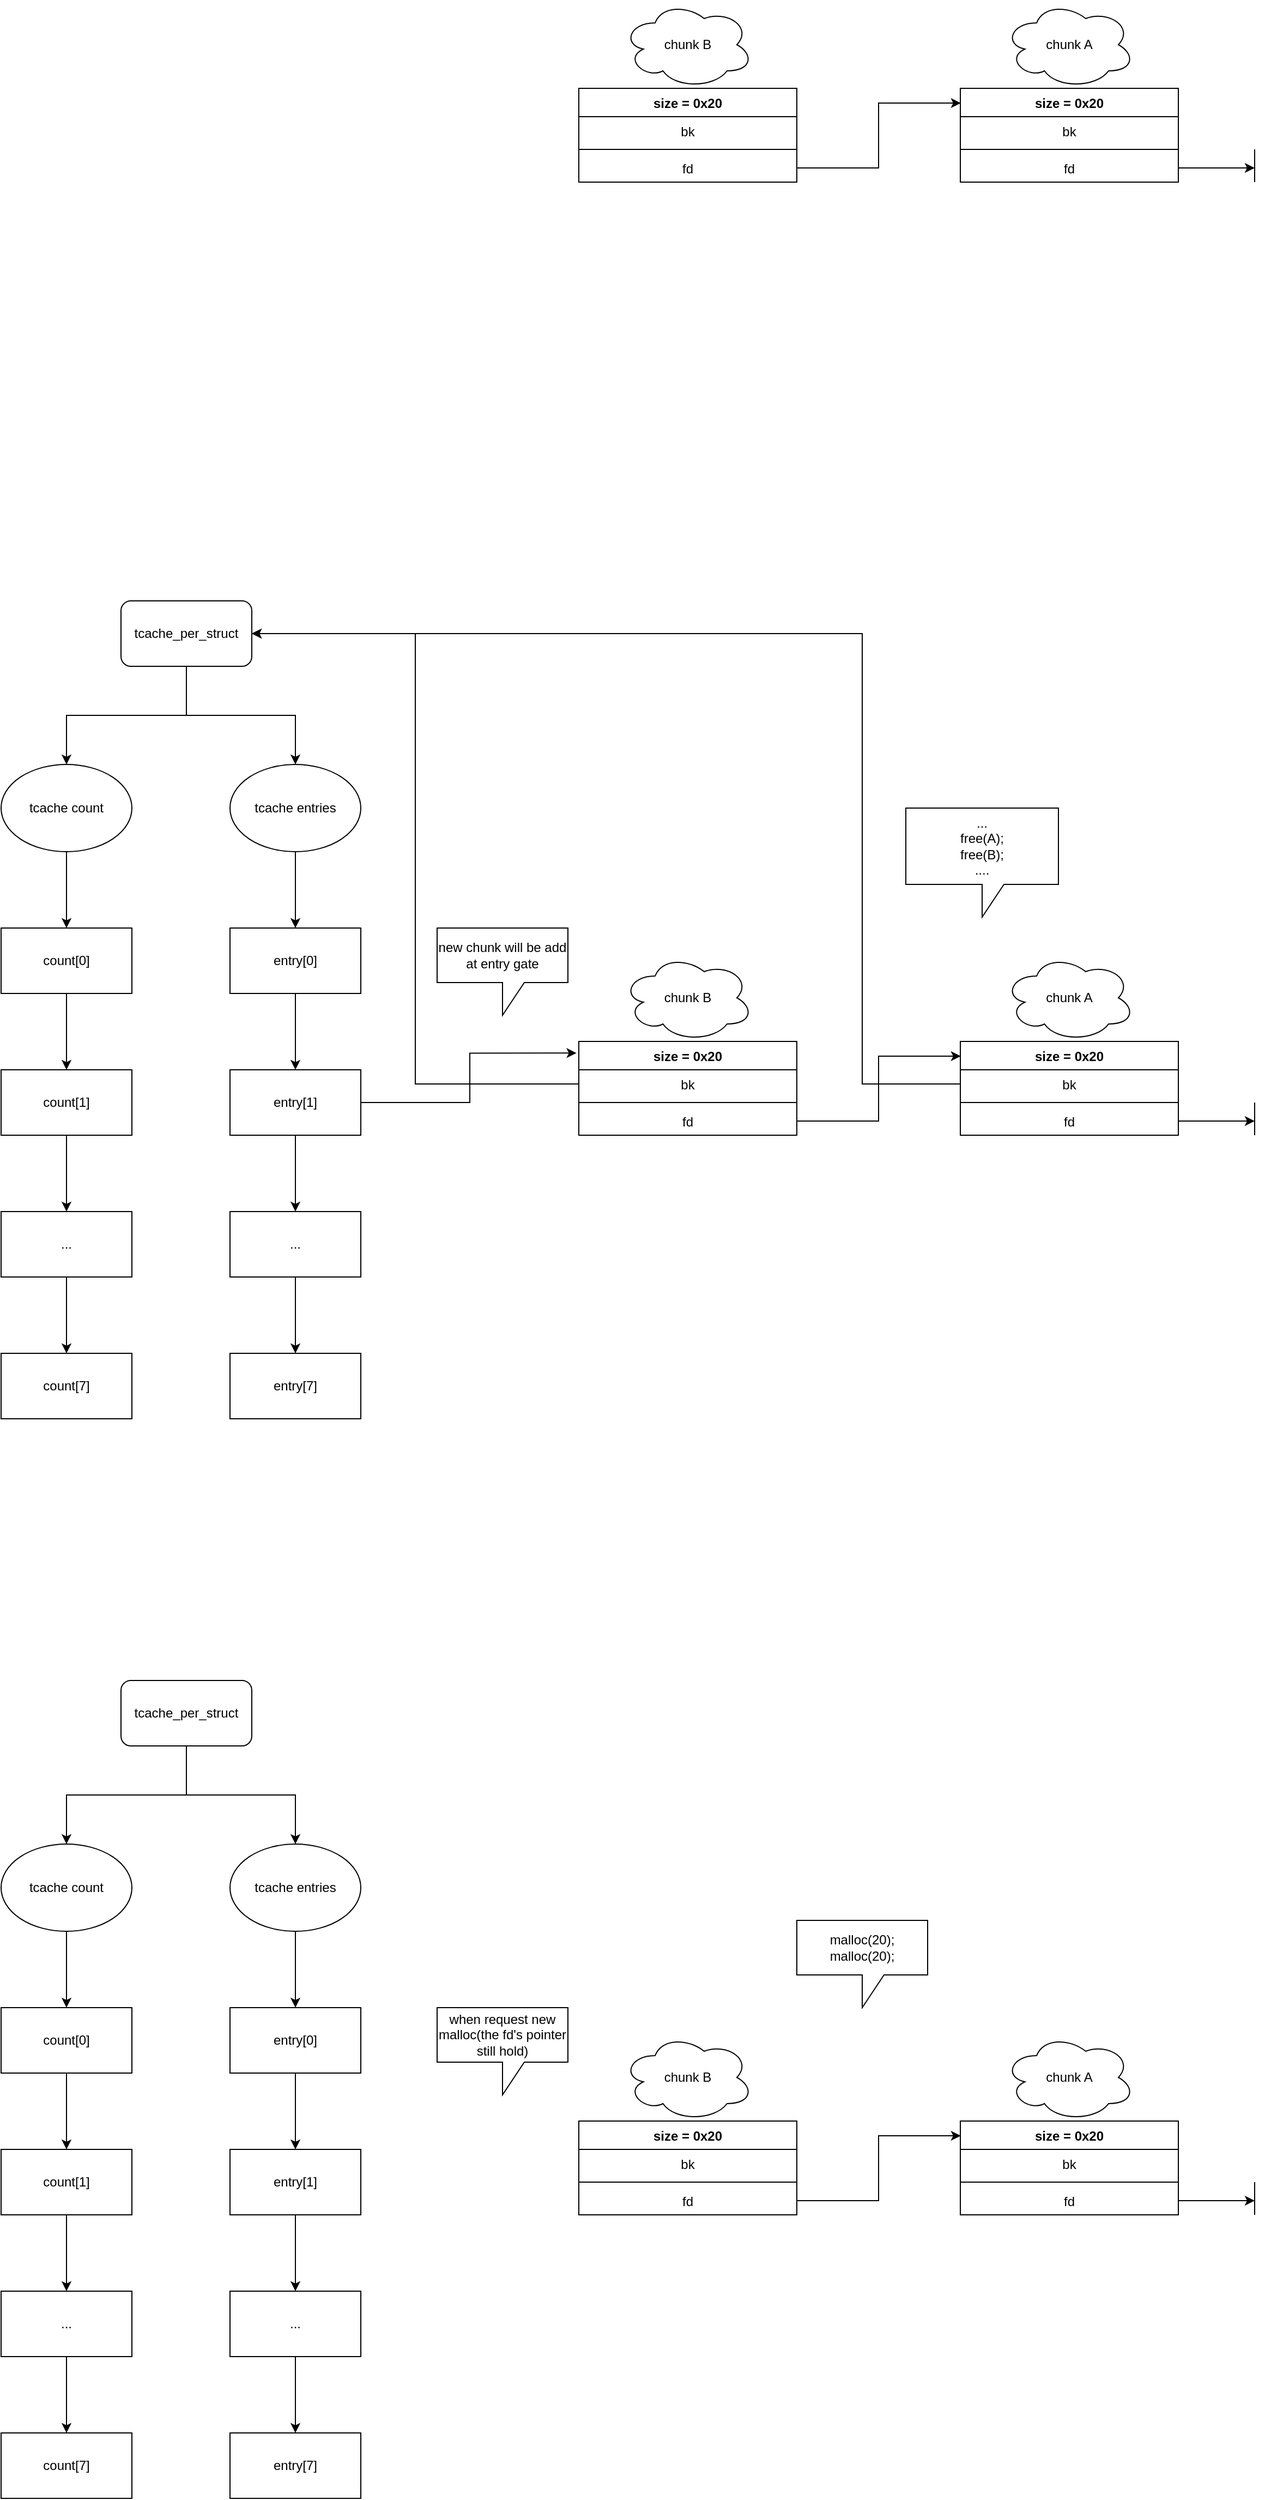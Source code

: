 <mxfile version="14.2.4" type="github"><diagram id="-8XDl7vHKHeF903jc7jv" name="Page-1"><mxGraphModel dx="976" dy="1631" grid="1" gridSize="10" guides="1" tooltips="1" connect="1" arrows="1" fold="1" page="1" pageScale="1" pageWidth="850" pageHeight="1100" math="0" shadow="0"><root><mxCell id="0"/><mxCell id="1" parent="0"/><mxCell id="lhUvf74JOJdQG6RIQKbp-2" value="size = 0x20" style="swimlane;fontStyle=1;align=center;verticalAlign=top;childLayout=stackLayout;horizontal=1;startSize=26;horizontalStack=0;resizeParent=1;resizeParentMax=0;resizeLast=0;collapsible=1;marginBottom=0;" parent="1" vertex="1"><mxGeometry x="670" y="214" width="200" height="86" as="geometry"/></mxCell><mxCell id="lhUvf74JOJdQG6RIQKbp-3" value="bk" style="text;strokeColor=none;fillColor=none;align=center;verticalAlign=top;spacingLeft=4;spacingRight=4;overflow=hidden;rotatable=0;points=[[0,0.5],[1,0.5]];portConstraint=eastwest;" parent="lhUvf74JOJdQG6RIQKbp-2" vertex="1"><mxGeometry y="26" width="200" height="26" as="geometry"/></mxCell><mxCell id="lhUvf74JOJdQG6RIQKbp-4" value="" style="line;strokeWidth=1;fillColor=none;align=left;verticalAlign=middle;spacingTop=-1;spacingLeft=3;spacingRight=3;rotatable=0;labelPosition=right;points=[];portConstraint=eastwest;" parent="lhUvf74JOJdQG6RIQKbp-2" vertex="1"><mxGeometry y="52" width="200" height="8" as="geometry"/></mxCell><mxCell id="lhUvf74JOJdQG6RIQKbp-5" value="fd" style="text;strokeColor=none;fillColor=none;align=center;verticalAlign=top;spacingLeft=4;spacingRight=4;overflow=hidden;rotatable=0;points=[[0,0.5],[1,0.5]];portConstraint=eastwest;" parent="lhUvf74JOJdQG6RIQKbp-2" vertex="1"><mxGeometry y="60" width="200" height="26" as="geometry"/></mxCell><mxCell id="lhUvf74JOJdQG6RIQKbp-32" style="edgeStyle=orthogonalEdgeStyle;rounded=0;orthogonalLoop=1;jettySize=auto;html=1;" parent="1" source="lhUvf74JOJdQG6RIQKbp-25" target="lhUvf74JOJdQG6RIQKbp-31" edge="1"><mxGeometry relative="1" as="geometry"/></mxCell><mxCell id="lhUvf74JOJdQG6RIQKbp-25" value="tcache entries" style="ellipse;whiteSpace=wrap;html=1;align=center;" parent="1" vertex="1"><mxGeometry x="350" y="-40" width="120" height="80" as="geometry"/></mxCell><mxCell id="lhUvf74JOJdQG6RIQKbp-28" style="edgeStyle=orthogonalEdgeStyle;rounded=0;orthogonalLoop=1;jettySize=auto;html=1;entryX=-0.011;entryY=0.124;entryDx=0;entryDy=0;entryPerimeter=0;" parent="1" source="lhUvf74JOJdQG6RIQKbp-26" target="lhUvf74JOJdQG6RIQKbp-2" edge="1"><mxGeometry relative="1" as="geometry"/></mxCell><mxCell id="lhUvf74JOJdQG6RIQKbp-44" style="edgeStyle=orthogonalEdgeStyle;rounded=0;orthogonalLoop=1;jettySize=auto;html=1;" parent="1" source="lhUvf74JOJdQG6RIQKbp-26" target="lhUvf74JOJdQG6RIQKbp-45" edge="1"><mxGeometry relative="1" as="geometry"><mxPoint x="410" y="410" as="targetPoint"/></mxGeometry></mxCell><mxCell id="lhUvf74JOJdQG6RIQKbp-26" value="entry[1]" style="rounded=0;whiteSpace=wrap;html=1;align=center;" parent="1" vertex="1"><mxGeometry x="350" y="240" width="120" height="60" as="geometry"/></mxCell><mxCell id="lhUvf74JOJdQG6RIQKbp-33" style="edgeStyle=orthogonalEdgeStyle;rounded=0;orthogonalLoop=1;jettySize=auto;html=1;" parent="1" source="lhUvf74JOJdQG6RIQKbp-31" target="lhUvf74JOJdQG6RIQKbp-26" edge="1"><mxGeometry relative="1" as="geometry"/></mxCell><mxCell id="lhUvf74JOJdQG6RIQKbp-31" value="entry[0]" style="rounded=0;whiteSpace=wrap;html=1;align=center;" parent="1" vertex="1"><mxGeometry x="350" y="110" width="120" height="60" as="geometry"/></mxCell><mxCell id="lhUvf74JOJdQG6RIQKbp-47" style="edgeStyle=orthogonalEdgeStyle;rounded=0;orthogonalLoop=1;jettySize=auto;html=1;" parent="1" source="lhUvf74JOJdQG6RIQKbp-45" target="lhUvf74JOJdQG6RIQKbp-46" edge="1"><mxGeometry relative="1" as="geometry"/></mxCell><mxCell id="lhUvf74JOJdQG6RIQKbp-45" value="..." style="rounded=0;whiteSpace=wrap;html=1;align=center;" parent="1" vertex="1"><mxGeometry x="350" y="370" width="120" height="60" as="geometry"/></mxCell><mxCell id="lhUvf74JOJdQG6RIQKbp-46" value="entry[7]" style="rounded=0;whiteSpace=wrap;html=1;align=center;" parent="1" vertex="1"><mxGeometry x="350" y="500" width="120" height="60" as="geometry"/></mxCell><mxCell id="lhUvf74JOJdQG6RIQKbp-48" value="size = 0x20" style="swimlane;fontStyle=1;align=center;verticalAlign=top;childLayout=stackLayout;horizontal=1;startSize=26;horizontalStack=0;resizeParent=1;resizeParentMax=0;resizeLast=0;collapsible=1;marginBottom=0;" parent="1" vertex="1"><mxGeometry x="1020" y="214" width="200" height="86" as="geometry"/></mxCell><mxCell id="lhUvf74JOJdQG6RIQKbp-49" value="bk" style="text;strokeColor=none;fillColor=none;align=center;verticalAlign=top;spacingLeft=4;spacingRight=4;overflow=hidden;rotatable=0;points=[[0,0.5],[1,0.5]];portConstraint=eastwest;" parent="lhUvf74JOJdQG6RIQKbp-48" vertex="1"><mxGeometry y="26" width="200" height="26" as="geometry"/></mxCell><mxCell id="lhUvf74JOJdQG6RIQKbp-50" value="" style="line;strokeWidth=1;fillColor=none;align=left;verticalAlign=middle;spacingTop=-1;spacingLeft=3;spacingRight=3;rotatable=0;labelPosition=right;points=[];portConstraint=eastwest;" parent="lhUvf74JOJdQG6RIQKbp-48" vertex="1"><mxGeometry y="52" width="200" height="8" as="geometry"/></mxCell><mxCell id="lhUvf74JOJdQG6RIQKbp-51" value="fd" style="text;strokeColor=none;fillColor=none;align=center;verticalAlign=top;spacingLeft=4;spacingRight=4;overflow=hidden;rotatable=0;points=[[0,0.5],[1,0.5]];portConstraint=eastwest;" parent="lhUvf74JOJdQG6RIQKbp-48" vertex="1"><mxGeometry y="60" width="200" height="26" as="geometry"/></mxCell><mxCell id="lhUvf74JOJdQG6RIQKbp-52" style="edgeStyle=orthogonalEdgeStyle;rounded=0;orthogonalLoop=1;jettySize=auto;html=1;entryX=0.002;entryY=0.157;entryDx=0;entryDy=0;entryPerimeter=0;" parent="1" source="lhUvf74JOJdQG6RIQKbp-5" target="lhUvf74JOJdQG6RIQKbp-48" edge="1"><mxGeometry relative="1" as="geometry"/></mxCell><mxCell id="lhUvf74JOJdQG6RIQKbp-56" value="" style="endArrow=none;html=1;" parent="1" edge="1"><mxGeometry width="50" height="50" relative="1" as="geometry"><mxPoint x="1290" y="300" as="sourcePoint"/><mxPoint x="1290" y="270" as="targetPoint"/></mxGeometry></mxCell><mxCell id="lhUvf74JOJdQG6RIQKbp-57" style="edgeStyle=orthogonalEdgeStyle;rounded=0;orthogonalLoop=1;jettySize=auto;html=1;" parent="1" source="lhUvf74JOJdQG6RIQKbp-51" edge="1"><mxGeometry relative="1" as="geometry"><mxPoint x="1290.0" y="287" as="targetPoint"/></mxGeometry></mxCell><mxCell id="lhUvf74JOJdQG6RIQKbp-66" style="edgeStyle=orthogonalEdgeStyle;rounded=0;orthogonalLoop=1;jettySize=auto;html=1;" parent="1" source="lhUvf74JOJdQG6RIQKbp-60" target="lhUvf74JOJdQG6RIQKbp-61" edge="1"><mxGeometry relative="1" as="geometry"/></mxCell><mxCell id="lhUvf74JOJdQG6RIQKbp-60" value="tcache count" style="ellipse;whiteSpace=wrap;html=1;align=center;" parent="1" vertex="1"><mxGeometry x="140" y="-40" width="120" height="80" as="geometry"/></mxCell><mxCell id="lhUvf74JOJdQG6RIQKbp-67" style="edgeStyle=orthogonalEdgeStyle;rounded=0;orthogonalLoop=1;jettySize=auto;html=1;" parent="1" source="lhUvf74JOJdQG6RIQKbp-61" target="lhUvf74JOJdQG6RIQKbp-62" edge="1"><mxGeometry relative="1" as="geometry"/></mxCell><mxCell id="lhUvf74JOJdQG6RIQKbp-61" value="count[0]" style="rounded=0;whiteSpace=wrap;html=1;align=center;" parent="1" vertex="1"><mxGeometry x="140" y="110" width="120" height="60" as="geometry"/></mxCell><mxCell id="lhUvf74JOJdQG6RIQKbp-68" style="edgeStyle=orthogonalEdgeStyle;rounded=0;orthogonalLoop=1;jettySize=auto;html=1;" parent="1" source="lhUvf74JOJdQG6RIQKbp-62" target="lhUvf74JOJdQG6RIQKbp-64" edge="1"><mxGeometry relative="1" as="geometry"/></mxCell><mxCell id="lhUvf74JOJdQG6RIQKbp-62" value="count[1]" style="rounded=0;whiteSpace=wrap;html=1;align=center;" parent="1" vertex="1"><mxGeometry x="140" y="240" width="120" height="60" as="geometry"/></mxCell><mxCell id="lhUvf74JOJdQG6RIQKbp-69" style="edgeStyle=orthogonalEdgeStyle;rounded=0;orthogonalLoop=1;jettySize=auto;html=1;" parent="1" source="lhUvf74JOJdQG6RIQKbp-64" target="lhUvf74JOJdQG6RIQKbp-65" edge="1"><mxGeometry relative="1" as="geometry"/></mxCell><mxCell id="lhUvf74JOJdQG6RIQKbp-64" value="..." style="rounded=0;whiteSpace=wrap;html=1;align=center;" parent="1" vertex="1"><mxGeometry x="140" y="370" width="120" height="60" as="geometry"/></mxCell><mxCell id="lhUvf74JOJdQG6RIQKbp-65" value="count[7]" style="rounded=0;whiteSpace=wrap;html=1;align=center;" parent="1" vertex="1"><mxGeometry x="140" y="500" width="120" height="60" as="geometry"/></mxCell><mxCell id="lhUvf74JOJdQG6RIQKbp-74" style="edgeStyle=orthogonalEdgeStyle;rounded=0;orthogonalLoop=1;jettySize=auto;html=1;" parent="1" source="lhUvf74JOJdQG6RIQKbp-71" target="lhUvf74JOJdQG6RIQKbp-60" edge="1"><mxGeometry relative="1" as="geometry"/></mxCell><mxCell id="lhUvf74JOJdQG6RIQKbp-75" style="edgeStyle=orthogonalEdgeStyle;rounded=0;orthogonalLoop=1;jettySize=auto;html=1;" parent="1" source="lhUvf74JOJdQG6RIQKbp-71" target="lhUvf74JOJdQG6RIQKbp-25" edge="1"><mxGeometry relative="1" as="geometry"/></mxCell><mxCell id="lhUvf74JOJdQG6RIQKbp-71" value="tcache_per_struct" style="rounded=1;whiteSpace=wrap;html=1;align=center;" parent="1" vertex="1"><mxGeometry x="250" y="-190" width="120" height="60" as="geometry"/></mxCell><mxCell id="lhUvf74JOJdQG6RIQKbp-72" style="edgeStyle=orthogonalEdgeStyle;rounded=0;orthogonalLoop=1;jettySize=auto;html=1;entryX=1;entryY=0.5;entryDx=0;entryDy=0;" parent="1" source="lhUvf74JOJdQG6RIQKbp-3" target="lhUvf74JOJdQG6RIQKbp-71" edge="1"><mxGeometry relative="1" as="geometry"/></mxCell><mxCell id="lhUvf74JOJdQG6RIQKbp-73" style="edgeStyle=orthogonalEdgeStyle;rounded=0;orthogonalLoop=1;jettySize=auto;html=1;entryX=1;entryY=0.5;entryDx=0;entryDy=0;" parent="1" source="lhUvf74JOJdQG6RIQKbp-49" target="lhUvf74JOJdQG6RIQKbp-71" edge="1"><mxGeometry relative="1" as="geometry"><Array as="points"><mxPoint x="930" y="253"/><mxPoint x="930" y="-160"/></Array></mxGeometry></mxCell><mxCell id="lhUvf74JOJdQG6RIQKbp-76" value="new chunk will be add at entry gate" style="shape=callout;whiteSpace=wrap;html=1;perimeter=calloutPerimeter;align=center;" parent="1" vertex="1"><mxGeometry x="540" y="110" width="120" height="80" as="geometry"/></mxCell><mxCell id="lhUvf74JOJdQG6RIQKbp-77" value="chunk B" style="ellipse;shape=cloud;whiteSpace=wrap;html=1;align=center;" parent="1" vertex="1"><mxGeometry x="710" y="134" width="120" height="80" as="geometry"/></mxCell><mxCell id="lhUvf74JOJdQG6RIQKbp-78" value="chunk A" style="ellipse;shape=cloud;whiteSpace=wrap;html=1;align=center;" parent="1" vertex="1"><mxGeometry x="1060" y="134" width="120" height="80" as="geometry"/></mxCell><mxCell id="lhUvf74JOJdQG6RIQKbp-79" value="size = 0x20" style="swimlane;fontStyle=1;align=center;verticalAlign=top;childLayout=stackLayout;horizontal=1;startSize=26;horizontalStack=0;resizeParent=1;resizeParentMax=0;resizeLast=0;collapsible=1;marginBottom=0;" parent="1" vertex="1"><mxGeometry x="670" y="1204" width="200" height="86" as="geometry"/></mxCell><mxCell id="lhUvf74JOJdQG6RIQKbp-80" value="bk" style="text;strokeColor=none;fillColor=none;align=center;verticalAlign=top;spacingLeft=4;spacingRight=4;overflow=hidden;rotatable=0;points=[[0,0.5],[1,0.5]];portConstraint=eastwest;" parent="lhUvf74JOJdQG6RIQKbp-79" vertex="1"><mxGeometry y="26" width="200" height="26" as="geometry"/></mxCell><mxCell id="lhUvf74JOJdQG6RIQKbp-81" value="" style="line;strokeWidth=1;fillColor=none;align=left;verticalAlign=middle;spacingTop=-1;spacingLeft=3;spacingRight=3;rotatable=0;labelPosition=right;points=[];portConstraint=eastwest;" parent="lhUvf74JOJdQG6RIQKbp-79" vertex="1"><mxGeometry y="52" width="200" height="8" as="geometry"/></mxCell><mxCell id="lhUvf74JOJdQG6RIQKbp-82" value="fd" style="text;strokeColor=none;fillColor=none;align=center;verticalAlign=top;spacingLeft=4;spacingRight=4;overflow=hidden;rotatable=0;points=[[0,0.5],[1,0.5]];portConstraint=eastwest;" parent="lhUvf74JOJdQG6RIQKbp-79" vertex="1"><mxGeometry y="60" width="200" height="26" as="geometry"/></mxCell><mxCell id="lhUvf74JOJdQG6RIQKbp-83" style="edgeStyle=orthogonalEdgeStyle;rounded=0;orthogonalLoop=1;jettySize=auto;html=1;" parent="1" source="lhUvf74JOJdQG6RIQKbp-84" target="lhUvf74JOJdQG6RIQKbp-89" edge="1"><mxGeometry relative="1" as="geometry"/></mxCell><mxCell id="lhUvf74JOJdQG6RIQKbp-84" value="tcache entries" style="ellipse;whiteSpace=wrap;html=1;align=center;" parent="1" vertex="1"><mxGeometry x="350.0" y="950" width="120" height="80" as="geometry"/></mxCell><mxCell id="lhUvf74JOJdQG6RIQKbp-86" style="edgeStyle=orthogonalEdgeStyle;rounded=0;orthogonalLoop=1;jettySize=auto;html=1;" parent="1" source="lhUvf74JOJdQG6RIQKbp-87" target="lhUvf74JOJdQG6RIQKbp-91" edge="1"><mxGeometry relative="1" as="geometry"><mxPoint x="410.0" y="1400" as="targetPoint"/></mxGeometry></mxCell><mxCell id="lhUvf74JOJdQG6RIQKbp-87" value="entry[1]" style="rounded=0;whiteSpace=wrap;html=1;align=center;" parent="1" vertex="1"><mxGeometry x="350.0" y="1230" width="120" height="60" as="geometry"/></mxCell><mxCell id="lhUvf74JOJdQG6RIQKbp-88" style="edgeStyle=orthogonalEdgeStyle;rounded=0;orthogonalLoop=1;jettySize=auto;html=1;" parent="1" source="lhUvf74JOJdQG6RIQKbp-89" target="lhUvf74JOJdQG6RIQKbp-87" edge="1"><mxGeometry relative="1" as="geometry"/></mxCell><mxCell id="lhUvf74JOJdQG6RIQKbp-89" value="entry[0]" style="rounded=0;whiteSpace=wrap;html=1;align=center;" parent="1" vertex="1"><mxGeometry x="350.0" y="1100" width="120" height="60" as="geometry"/></mxCell><mxCell id="lhUvf74JOJdQG6RIQKbp-90" style="edgeStyle=orthogonalEdgeStyle;rounded=0;orthogonalLoop=1;jettySize=auto;html=1;" parent="1" source="lhUvf74JOJdQG6RIQKbp-91" target="lhUvf74JOJdQG6RIQKbp-92" edge="1"><mxGeometry relative="1" as="geometry"/></mxCell><mxCell id="lhUvf74JOJdQG6RIQKbp-91" value="..." style="rounded=0;whiteSpace=wrap;html=1;align=center;" parent="1" vertex="1"><mxGeometry x="350.0" y="1360" width="120" height="60" as="geometry"/></mxCell><mxCell id="lhUvf74JOJdQG6RIQKbp-92" value="entry[7]" style="rounded=0;whiteSpace=wrap;html=1;align=center;" parent="1" vertex="1"><mxGeometry x="350.0" y="1490" width="120" height="60" as="geometry"/></mxCell><mxCell id="lhUvf74JOJdQG6RIQKbp-93" value="size = 0x20" style="swimlane;fontStyle=1;align=center;verticalAlign=top;childLayout=stackLayout;horizontal=1;startSize=26;horizontalStack=0;resizeParent=1;resizeParentMax=0;resizeLast=0;collapsible=1;marginBottom=0;" parent="1" vertex="1"><mxGeometry x="1020" y="1204" width="200" height="86" as="geometry"/></mxCell><mxCell id="lhUvf74JOJdQG6RIQKbp-94" value="bk" style="text;strokeColor=none;fillColor=none;align=center;verticalAlign=top;spacingLeft=4;spacingRight=4;overflow=hidden;rotatable=0;points=[[0,0.5],[1,0.5]];portConstraint=eastwest;" parent="lhUvf74JOJdQG6RIQKbp-93" vertex="1"><mxGeometry y="26" width="200" height="26" as="geometry"/></mxCell><mxCell id="lhUvf74JOJdQG6RIQKbp-95" value="" style="line;strokeWidth=1;fillColor=none;align=left;verticalAlign=middle;spacingTop=-1;spacingLeft=3;spacingRight=3;rotatable=0;labelPosition=right;points=[];portConstraint=eastwest;" parent="lhUvf74JOJdQG6RIQKbp-93" vertex="1"><mxGeometry y="52" width="200" height="8" as="geometry"/></mxCell><mxCell id="lhUvf74JOJdQG6RIQKbp-96" value="fd" style="text;strokeColor=none;fillColor=none;align=center;verticalAlign=top;spacingLeft=4;spacingRight=4;overflow=hidden;rotatable=0;points=[[0,0.5],[1,0.5]];portConstraint=eastwest;" parent="lhUvf74JOJdQG6RIQKbp-93" vertex="1"><mxGeometry y="60" width="200" height="26" as="geometry"/></mxCell><mxCell id="lhUvf74JOJdQG6RIQKbp-97" style="edgeStyle=orthogonalEdgeStyle;rounded=0;orthogonalLoop=1;jettySize=auto;html=1;entryX=0.002;entryY=0.157;entryDx=0;entryDy=0;entryPerimeter=0;" parent="1" source="lhUvf74JOJdQG6RIQKbp-82" target="lhUvf74JOJdQG6RIQKbp-93" edge="1"><mxGeometry relative="1" as="geometry"/></mxCell><mxCell id="lhUvf74JOJdQG6RIQKbp-98" value="" style="endArrow=none;html=1;" parent="1" edge="1"><mxGeometry width="50" height="50" relative="1" as="geometry"><mxPoint x="1290" y="1290" as="sourcePoint"/><mxPoint x="1290" y="1260" as="targetPoint"/></mxGeometry></mxCell><mxCell id="lhUvf74JOJdQG6RIQKbp-99" style="edgeStyle=orthogonalEdgeStyle;rounded=0;orthogonalLoop=1;jettySize=auto;html=1;" parent="1" source="lhUvf74JOJdQG6RIQKbp-96" edge="1"><mxGeometry relative="1" as="geometry"><mxPoint x="1290.0" y="1277" as="targetPoint"/></mxGeometry></mxCell><mxCell id="lhUvf74JOJdQG6RIQKbp-100" style="edgeStyle=orthogonalEdgeStyle;rounded=0;orthogonalLoop=1;jettySize=auto;html=1;" parent="1" source="lhUvf74JOJdQG6RIQKbp-101" target="lhUvf74JOJdQG6RIQKbp-103" edge="1"><mxGeometry relative="1" as="geometry"/></mxCell><mxCell id="lhUvf74JOJdQG6RIQKbp-101" value="tcache count" style="ellipse;whiteSpace=wrap;html=1;align=center;" parent="1" vertex="1"><mxGeometry x="140.0" y="950" width="120" height="80" as="geometry"/></mxCell><mxCell id="lhUvf74JOJdQG6RIQKbp-102" style="edgeStyle=orthogonalEdgeStyle;rounded=0;orthogonalLoop=1;jettySize=auto;html=1;" parent="1" source="lhUvf74JOJdQG6RIQKbp-103" target="lhUvf74JOJdQG6RIQKbp-105" edge="1"><mxGeometry relative="1" as="geometry"/></mxCell><mxCell id="lhUvf74JOJdQG6RIQKbp-103" value="count[0]" style="rounded=0;whiteSpace=wrap;html=1;align=center;" parent="1" vertex="1"><mxGeometry x="140.0" y="1100" width="120" height="60" as="geometry"/></mxCell><mxCell id="lhUvf74JOJdQG6RIQKbp-104" style="edgeStyle=orthogonalEdgeStyle;rounded=0;orthogonalLoop=1;jettySize=auto;html=1;" parent="1" source="lhUvf74JOJdQG6RIQKbp-105" target="lhUvf74JOJdQG6RIQKbp-107" edge="1"><mxGeometry relative="1" as="geometry"/></mxCell><mxCell id="lhUvf74JOJdQG6RIQKbp-105" value="count[1]" style="rounded=0;whiteSpace=wrap;html=1;align=center;" parent="1" vertex="1"><mxGeometry x="140.0" y="1230" width="120" height="60" as="geometry"/></mxCell><mxCell id="lhUvf74JOJdQG6RIQKbp-106" style="edgeStyle=orthogonalEdgeStyle;rounded=0;orthogonalLoop=1;jettySize=auto;html=1;" parent="1" source="lhUvf74JOJdQG6RIQKbp-107" target="lhUvf74JOJdQG6RIQKbp-108" edge="1"><mxGeometry relative="1" as="geometry"/></mxCell><mxCell id="lhUvf74JOJdQG6RIQKbp-107" value="..." style="rounded=0;whiteSpace=wrap;html=1;align=center;" parent="1" vertex="1"><mxGeometry x="140.0" y="1360" width="120" height="60" as="geometry"/></mxCell><mxCell id="lhUvf74JOJdQG6RIQKbp-108" value="count[7]" style="rounded=0;whiteSpace=wrap;html=1;align=center;" parent="1" vertex="1"><mxGeometry x="140.0" y="1490" width="120" height="60" as="geometry"/></mxCell><mxCell id="lhUvf74JOJdQG6RIQKbp-109" style="edgeStyle=orthogonalEdgeStyle;rounded=0;orthogonalLoop=1;jettySize=auto;html=1;" parent="1" source="lhUvf74JOJdQG6RIQKbp-111" target="lhUvf74JOJdQG6RIQKbp-101" edge="1"><mxGeometry relative="1" as="geometry"/></mxCell><mxCell id="lhUvf74JOJdQG6RIQKbp-110" style="edgeStyle=orthogonalEdgeStyle;rounded=0;orthogonalLoop=1;jettySize=auto;html=1;" parent="1" source="lhUvf74JOJdQG6RIQKbp-111" target="lhUvf74JOJdQG6RIQKbp-84" edge="1"><mxGeometry relative="1" as="geometry"/></mxCell><mxCell id="lhUvf74JOJdQG6RIQKbp-111" value="tcache_per_struct" style="rounded=1;whiteSpace=wrap;html=1;align=center;" parent="1" vertex="1"><mxGeometry x="250.0" y="800" width="120" height="60" as="geometry"/></mxCell><mxCell id="lhUvf74JOJdQG6RIQKbp-114" value="when request new malloc(the fd's pointer still hold)" style="shape=callout;whiteSpace=wrap;html=1;perimeter=calloutPerimeter;align=center;" parent="1" vertex="1"><mxGeometry x="540" y="1100" width="120" height="80" as="geometry"/></mxCell><mxCell id="lhUvf74JOJdQG6RIQKbp-115" value="chunk B" style="ellipse;shape=cloud;whiteSpace=wrap;html=1;align=center;" parent="1" vertex="1"><mxGeometry x="710" y="1124" width="120" height="80" as="geometry"/></mxCell><mxCell id="lhUvf74JOJdQG6RIQKbp-116" value="chunk A" style="ellipse;shape=cloud;whiteSpace=wrap;html=1;align=center;" parent="1" vertex="1"><mxGeometry x="1060" y="1124" width="120" height="80" as="geometry"/></mxCell><mxCell id="lhUvf74JOJdQG6RIQKbp-117" value="...&lt;br&gt;free(A);&lt;br&gt;free(B);&lt;br&gt;...." style="shape=callout;whiteSpace=wrap;html=1;perimeter=calloutPerimeter;align=center;" parent="1" vertex="1"><mxGeometry x="970" width="140" height="100" as="geometry"/></mxCell><mxCell id="lhUvf74JOJdQG6RIQKbp-120" value="malloc(20);&lt;br&gt;malloc(20);" style="shape=callout;whiteSpace=wrap;html=1;perimeter=calloutPerimeter;align=center;" parent="1" vertex="1"><mxGeometry x="870" y="1020" width="120" height="80" as="geometry"/></mxCell><mxCell id="lhUvf74JOJdQG6RIQKbp-122" value="size = 0x20" style="swimlane;fontStyle=1;align=center;verticalAlign=top;childLayout=stackLayout;horizontal=1;startSize=26;horizontalStack=0;resizeParent=1;resizeParentMax=0;resizeLast=0;collapsible=1;marginBottom=0;" parent="1" vertex="1"><mxGeometry x="670" y="-660" width="200" height="86" as="geometry"/></mxCell><mxCell id="lhUvf74JOJdQG6RIQKbp-123" value="bk" style="text;strokeColor=none;fillColor=none;align=center;verticalAlign=top;spacingLeft=4;spacingRight=4;overflow=hidden;rotatable=0;points=[[0,0.5],[1,0.5]];portConstraint=eastwest;" parent="lhUvf74JOJdQG6RIQKbp-122" vertex="1"><mxGeometry y="26" width="200" height="26" as="geometry"/></mxCell><mxCell id="lhUvf74JOJdQG6RIQKbp-124" value="" style="line;strokeWidth=1;fillColor=none;align=left;verticalAlign=middle;spacingTop=-1;spacingLeft=3;spacingRight=3;rotatable=0;labelPosition=right;points=[];portConstraint=eastwest;" parent="lhUvf74JOJdQG6RIQKbp-122" vertex="1"><mxGeometry y="52" width="200" height="8" as="geometry"/></mxCell><mxCell id="lhUvf74JOJdQG6RIQKbp-125" value="fd" style="text;strokeColor=none;fillColor=none;align=center;verticalAlign=top;spacingLeft=4;spacingRight=4;overflow=hidden;rotatable=0;points=[[0,0.5],[1,0.5]];portConstraint=eastwest;" parent="lhUvf74JOJdQG6RIQKbp-122" vertex="1"><mxGeometry y="60" width="200" height="26" as="geometry"/></mxCell><mxCell id="lhUvf74JOJdQG6RIQKbp-126" value="size = 0x20" style="swimlane;fontStyle=1;align=center;verticalAlign=top;childLayout=stackLayout;horizontal=1;startSize=26;horizontalStack=0;resizeParent=1;resizeParentMax=0;resizeLast=0;collapsible=1;marginBottom=0;" parent="1" vertex="1"><mxGeometry x="1020" y="-660" width="200" height="86" as="geometry"/></mxCell><mxCell id="lhUvf74JOJdQG6RIQKbp-127" value="bk" style="text;strokeColor=none;fillColor=none;align=center;verticalAlign=top;spacingLeft=4;spacingRight=4;overflow=hidden;rotatable=0;points=[[0,0.5],[1,0.5]];portConstraint=eastwest;" parent="lhUvf74JOJdQG6RIQKbp-126" vertex="1"><mxGeometry y="26" width="200" height="26" as="geometry"/></mxCell><mxCell id="lhUvf74JOJdQG6RIQKbp-128" value="" style="line;strokeWidth=1;fillColor=none;align=left;verticalAlign=middle;spacingTop=-1;spacingLeft=3;spacingRight=3;rotatable=0;labelPosition=right;points=[];portConstraint=eastwest;" parent="lhUvf74JOJdQG6RIQKbp-126" vertex="1"><mxGeometry y="52" width="200" height="8" as="geometry"/></mxCell><mxCell id="lhUvf74JOJdQG6RIQKbp-129" value="fd" style="text;strokeColor=none;fillColor=none;align=center;verticalAlign=top;spacingLeft=4;spacingRight=4;overflow=hidden;rotatable=0;points=[[0,0.5],[1,0.5]];portConstraint=eastwest;" parent="lhUvf74JOJdQG6RIQKbp-126" vertex="1"><mxGeometry y="60" width="200" height="26" as="geometry"/></mxCell><mxCell id="lhUvf74JOJdQG6RIQKbp-130" style="edgeStyle=orthogonalEdgeStyle;rounded=0;orthogonalLoop=1;jettySize=auto;html=1;entryX=0.002;entryY=0.157;entryDx=0;entryDy=0;entryPerimeter=0;" parent="1" source="lhUvf74JOJdQG6RIQKbp-125" target="lhUvf74JOJdQG6RIQKbp-126" edge="1"><mxGeometry relative="1" as="geometry"/></mxCell><mxCell id="lhUvf74JOJdQG6RIQKbp-131" value="" style="endArrow=none;html=1;" parent="1" edge="1"><mxGeometry width="50" height="50" relative="1" as="geometry"><mxPoint x="1290" y="-574" as="sourcePoint"/><mxPoint x="1290" y="-604" as="targetPoint"/></mxGeometry></mxCell><mxCell id="lhUvf74JOJdQG6RIQKbp-132" style="edgeStyle=orthogonalEdgeStyle;rounded=0;orthogonalLoop=1;jettySize=auto;html=1;" parent="1" source="lhUvf74JOJdQG6RIQKbp-129" edge="1"><mxGeometry relative="1" as="geometry"><mxPoint x="1290.0" y="-587" as="targetPoint"/></mxGeometry></mxCell><mxCell id="lhUvf74JOJdQG6RIQKbp-133" value="chunk B" style="ellipse;shape=cloud;whiteSpace=wrap;html=1;align=center;" parent="1" vertex="1"><mxGeometry x="710" y="-740" width="120" height="80" as="geometry"/></mxCell><mxCell id="lhUvf74JOJdQG6RIQKbp-134" value="chunk A" style="ellipse;shape=cloud;whiteSpace=wrap;html=1;align=center;" parent="1" vertex="1"><mxGeometry x="1060" y="-740" width="120" height="80" as="geometry"/></mxCell></root></mxGraphModel></diagram></mxfile>